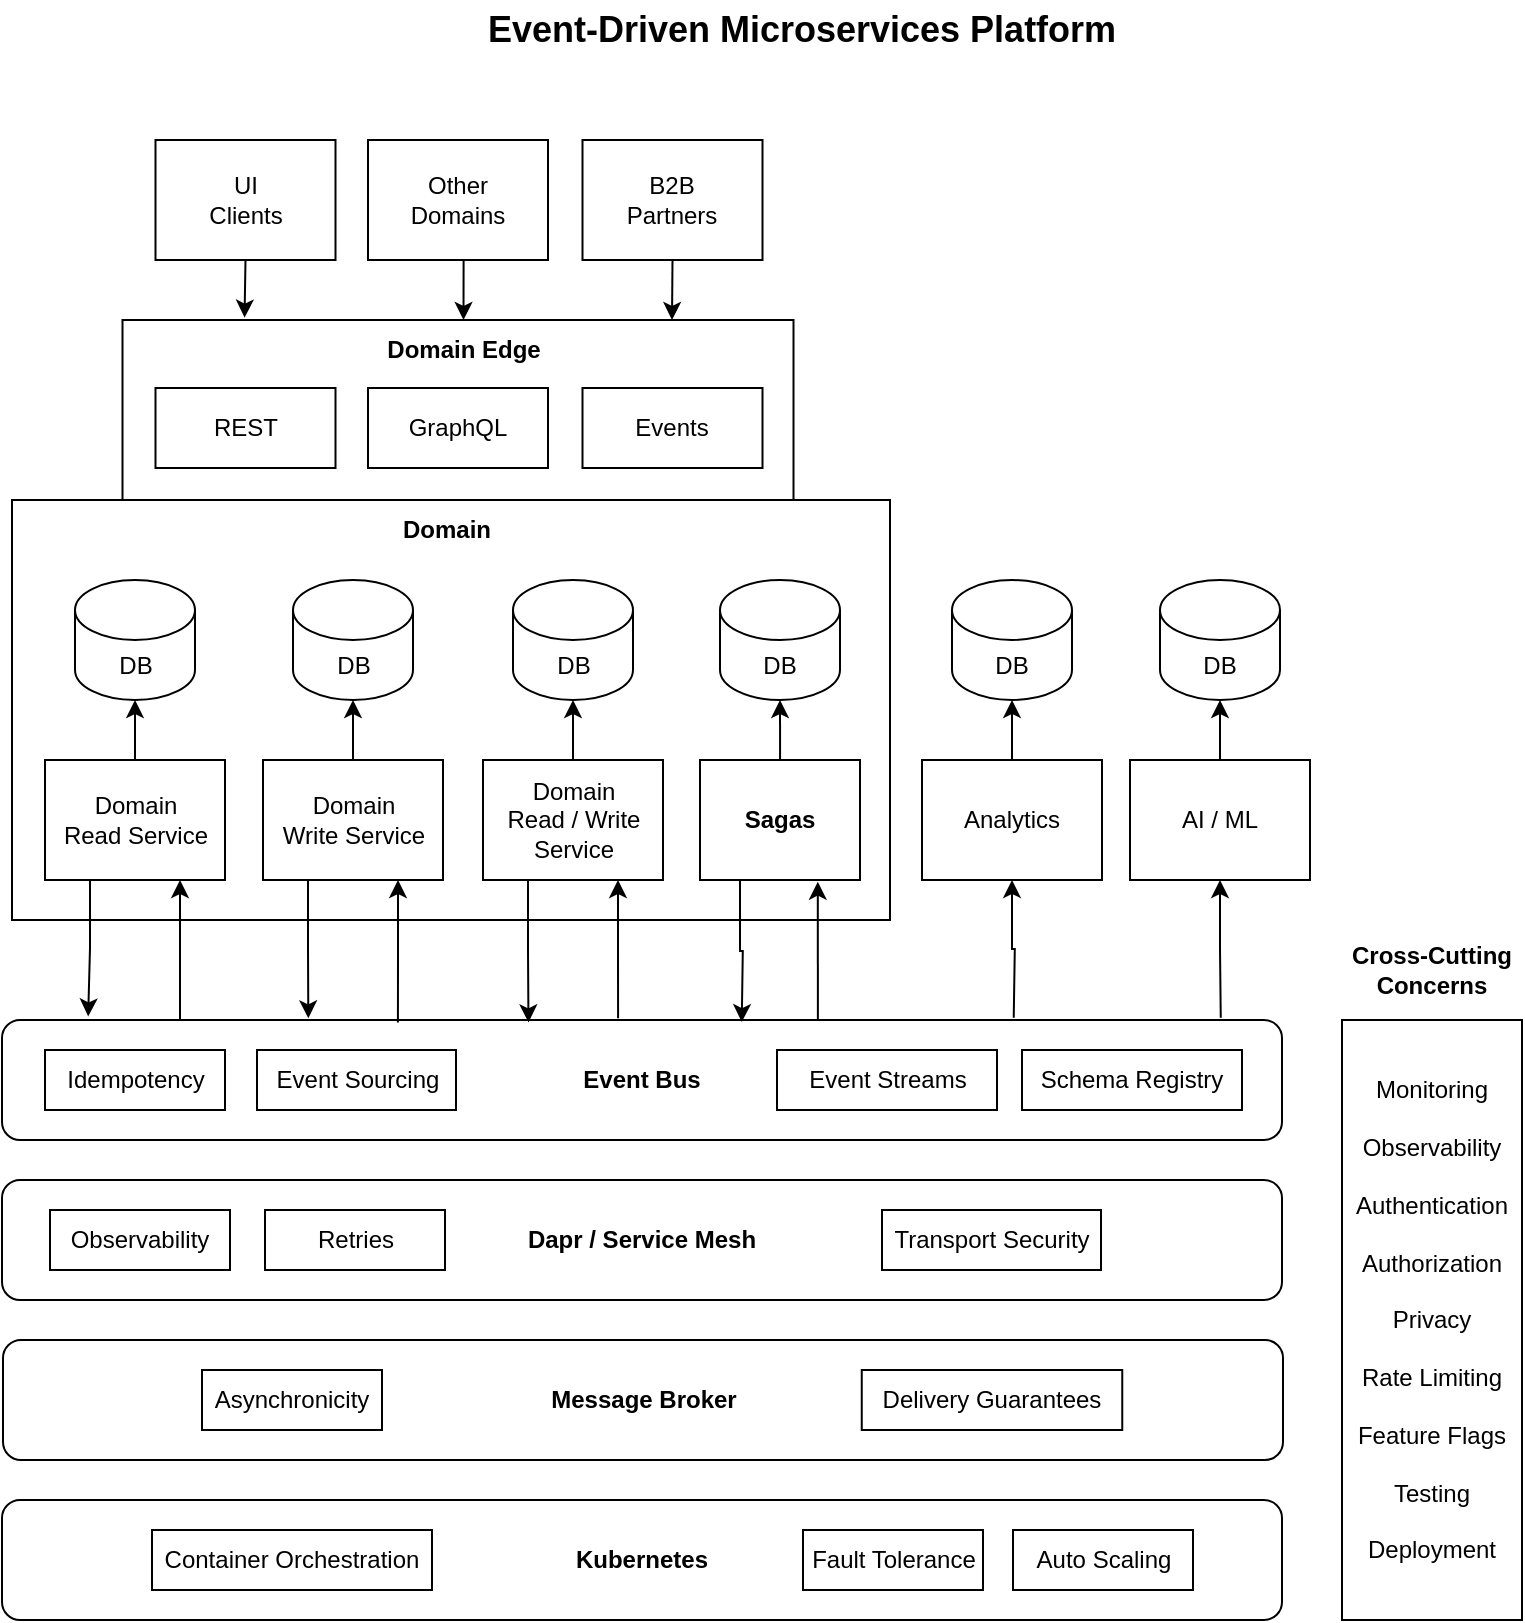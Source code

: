 <mxfile version="16.2.2" type="device"><diagram id="8Tm9pJld4QsHkPWym4Ah" name="Page-1"><mxGraphModel dx="1230" dy="672" grid="1" gridSize="10" guides="1" tooltips="1" connect="1" arrows="1" fold="1" page="1" pageScale="1" pageWidth="850" pageHeight="1100" math="0" shadow="0"><root><mxCell id="0"/><mxCell id="1" parent="0"/><mxCell id="3DYMqdZvy-PaehriQF71-39" value="" style="rounded=0;whiteSpace=wrap;html=1;fillColor=none;" parent="1" vertex="1"><mxGeometry x="65" y="300" width="439" height="210" as="geometry"/></mxCell><mxCell id="3DYMqdZvy-PaehriQF71-1" value="Event Bus" style="rounded=1;whiteSpace=wrap;html=1;fontStyle=1" parent="1" vertex="1"><mxGeometry x="60" y="560" width="640" height="60" as="geometry"/></mxCell><mxCell id="3DYMqdZvy-PaehriQF71-2" value="Message Broker" style="rounded=1;whiteSpace=wrap;html=1;fontStyle=1" parent="1" vertex="1"><mxGeometry x="60.5" y="720" width="640" height="60" as="geometry"/></mxCell><mxCell id="3DYMqdZvy-PaehriQF71-4" value="Kubernetes" style="rounded=1;whiteSpace=wrap;html=1;fontStyle=1" parent="1" vertex="1"><mxGeometry x="60" y="800" width="640" height="60" as="geometry"/></mxCell><mxCell id="3DYMqdZvy-PaehriQF71-5" value="DB" style="shape=cylinder3;whiteSpace=wrap;html=1;boundedLbl=1;backgroundOutline=1;size=15;" parent="1" vertex="1"><mxGeometry x="96.5" y="340" width="60" height="60" as="geometry"/></mxCell><mxCell id="3DYMqdZvy-PaehriQF71-17" style="edgeStyle=orthogonalEdgeStyle;rounded=0;orthogonalLoop=1;jettySize=auto;html=1;exitX=0.25;exitY=1;exitDx=0;exitDy=0;entryX=0.122;entryY=-0.03;entryDx=0;entryDy=0;entryPerimeter=0;" parent="1" source="3DYMqdZvy-PaehriQF71-6" edge="1"><mxGeometry relative="1" as="geometry"><mxPoint x="103.08" y="558.2" as="targetPoint"/></mxGeometry></mxCell><mxCell id="3DYMqdZvy-PaehriQF71-18" style="edgeStyle=orthogonalEdgeStyle;rounded=0;orthogonalLoop=1;jettySize=auto;html=1;exitX=0.75;exitY=1;exitDx=0;exitDy=0;startArrow=classic;startFill=1;endArrow=none;endFill=0;" parent="1" source="3DYMqdZvy-PaehriQF71-6" edge="1"><mxGeometry relative="1" as="geometry"><mxPoint x="149" y="560" as="targetPoint"/></mxGeometry></mxCell><mxCell id="3DYMqdZvy-PaehriQF71-34" style="edgeStyle=orthogonalEdgeStyle;rounded=0;orthogonalLoop=1;jettySize=auto;html=1;exitX=0.5;exitY=0;exitDx=0;exitDy=0;entryX=0.5;entryY=1;entryDx=0;entryDy=0;entryPerimeter=0;startArrow=none;startFill=0;endArrow=classic;endFill=1;" parent="1" source="3DYMqdZvy-PaehriQF71-6" target="3DYMqdZvy-PaehriQF71-5" edge="1"><mxGeometry relative="1" as="geometry"/></mxCell><mxCell id="3DYMqdZvy-PaehriQF71-6" value="Domain&lt;br&gt;Read Service" style="rounded=0;whiteSpace=wrap;html=1;" parent="1" vertex="1"><mxGeometry x="81.5" y="430" width="90" height="60" as="geometry"/></mxCell><mxCell id="3DYMqdZvy-PaehriQF71-7" value="DB" style="shape=cylinder3;whiteSpace=wrap;html=1;boundedLbl=1;backgroundOutline=1;size=15;" parent="1" vertex="1"><mxGeometry x="205.5" y="340" width="60" height="60" as="geometry"/></mxCell><mxCell id="3DYMqdZvy-PaehriQF71-24" style="edgeStyle=orthogonalEdgeStyle;rounded=0;orthogonalLoop=1;jettySize=auto;html=1;exitX=0.75;exitY=1;exitDx=0;exitDy=0;entryX=0.364;entryY=0.02;entryDx=0;entryDy=0;entryPerimeter=0;startArrow=classic;startFill=1;endArrow=none;endFill=0;" parent="1" source="3DYMqdZvy-PaehriQF71-8" edge="1"><mxGeometry relative="1" as="geometry"><mxPoint x="257.96" y="561.2" as="targetPoint"/></mxGeometry></mxCell><mxCell id="3DYMqdZvy-PaehriQF71-28" style="edgeStyle=orthogonalEdgeStyle;rounded=0;orthogonalLoop=1;jettySize=auto;html=1;exitX=0.25;exitY=1;exitDx=0;exitDy=0;entryX=0.294;entryY=-0.014;entryDx=0;entryDy=0;entryPerimeter=0;startArrow=none;startFill=0;endArrow=classic;endFill=1;" parent="1" source="3DYMqdZvy-PaehriQF71-8" edge="1"><mxGeometry relative="1" as="geometry"><mxPoint x="213.16" y="559.16" as="targetPoint"/></mxGeometry></mxCell><mxCell id="3DYMqdZvy-PaehriQF71-35" style="edgeStyle=orthogonalEdgeStyle;rounded=0;orthogonalLoop=1;jettySize=auto;html=1;entryX=0.5;entryY=1;entryDx=0;entryDy=0;entryPerimeter=0;startArrow=none;startFill=0;endArrow=classic;endFill=1;" parent="1" source="3DYMqdZvy-PaehriQF71-8" target="3DYMqdZvy-PaehriQF71-7" edge="1"><mxGeometry relative="1" as="geometry"/></mxCell><mxCell id="3DYMqdZvy-PaehriQF71-8" value="Domain&lt;br&gt;Write Service" style="rounded=0;whiteSpace=wrap;html=1;" parent="1" vertex="1"><mxGeometry x="190.5" y="430" width="90" height="60" as="geometry"/></mxCell><mxCell id="3DYMqdZvy-PaehriQF71-9" value="DB" style="shape=cylinder3;whiteSpace=wrap;html=1;boundedLbl=1;backgroundOutline=1;size=15;" parent="1" vertex="1"><mxGeometry x="315.5" y="340" width="60" height="60" as="geometry"/></mxCell><mxCell id="3DYMqdZvy-PaehriQF71-25" style="edgeStyle=orthogonalEdgeStyle;rounded=0;orthogonalLoop=1;jettySize=auto;html=1;exitX=0.75;exitY=1;exitDx=0;exitDy=0;entryX=0.536;entryY=-0.014;entryDx=0;entryDy=0;entryPerimeter=0;startArrow=classic;startFill=1;endArrow=none;endFill=0;" parent="1" source="3DYMqdZvy-PaehriQF71-10" edge="1"><mxGeometry relative="1" as="geometry"><mxPoint x="368.04" y="559.16" as="targetPoint"/></mxGeometry></mxCell><mxCell id="3DYMqdZvy-PaehriQF71-29" style="edgeStyle=orthogonalEdgeStyle;rounded=0;orthogonalLoop=1;jettySize=auto;html=1;exitX=0.25;exitY=1;exitDx=0;exitDy=0;entryX=0.466;entryY=0.02;entryDx=0;entryDy=0;entryPerimeter=0;startArrow=none;startFill=0;endArrow=classic;endFill=1;" parent="1" source="3DYMqdZvy-PaehriQF71-10" edge="1"><mxGeometry relative="1" as="geometry"><mxPoint x="323.24" y="561.2" as="targetPoint"/></mxGeometry></mxCell><mxCell id="3DYMqdZvy-PaehriQF71-36" style="edgeStyle=orthogonalEdgeStyle;rounded=0;orthogonalLoop=1;jettySize=auto;html=1;entryX=0.5;entryY=1;entryDx=0;entryDy=0;entryPerimeter=0;startArrow=none;startFill=0;endArrow=classic;endFill=1;" parent="1" source="3DYMqdZvy-PaehriQF71-10" target="3DYMqdZvy-PaehriQF71-9" edge="1"><mxGeometry relative="1" as="geometry"/></mxCell><mxCell id="3DYMqdZvy-PaehriQF71-10" value="Domain&lt;br&gt;Read / Write Service" style="rounded=0;whiteSpace=wrap;html=1;" parent="1" vertex="1"><mxGeometry x="300.5" y="430" width="90" height="60" as="geometry"/></mxCell><mxCell id="3DYMqdZvy-PaehriQF71-13" value="DB" style="shape=cylinder3;whiteSpace=wrap;html=1;boundedLbl=1;backgroundOutline=1;size=15;" parent="1" vertex="1"><mxGeometry x="535" y="340" width="60" height="60" as="geometry"/></mxCell><mxCell id="3DYMqdZvy-PaehriQF71-26" style="edgeStyle=orthogonalEdgeStyle;rounded=0;orthogonalLoop=1;jettySize=auto;html=1;exitX=0.5;exitY=1;exitDx=0;exitDy=0;startArrow=classic;startFill=1;endArrow=none;endFill=0;entryX=0.674;entryY=-0.018;entryDx=0;entryDy=0;entryPerimeter=0;" parent="1" source="3DYMqdZvy-PaehriQF71-14" edge="1"><mxGeometry relative="1" as="geometry"><mxPoint x="565.86" y="558.92" as="targetPoint"/></mxGeometry></mxCell><mxCell id="3DYMqdZvy-PaehriQF71-37" style="edgeStyle=orthogonalEdgeStyle;rounded=0;orthogonalLoop=1;jettySize=auto;html=1;entryX=0.5;entryY=1;entryDx=0;entryDy=0;entryPerimeter=0;startArrow=none;startFill=0;endArrow=classic;endFill=1;" parent="1" source="3DYMqdZvy-PaehriQF71-14" target="3DYMqdZvy-PaehriQF71-13" edge="1"><mxGeometry relative="1" as="geometry"/></mxCell><mxCell id="3DYMqdZvy-PaehriQF71-14" value="Analytics" style="rounded=0;whiteSpace=wrap;html=1;" parent="1" vertex="1"><mxGeometry x="520" y="430" width="90" height="60" as="geometry"/></mxCell><mxCell id="3DYMqdZvy-PaehriQF71-15" value="DB" style="shape=cylinder3;whiteSpace=wrap;html=1;boundedLbl=1;backgroundOutline=1;size=15;" parent="1" vertex="1"><mxGeometry x="639" y="340" width="60" height="60" as="geometry"/></mxCell><mxCell id="3DYMqdZvy-PaehriQF71-27" style="edgeStyle=orthogonalEdgeStyle;rounded=0;orthogonalLoop=1;jettySize=auto;html=1;exitX=0.5;exitY=1;exitDx=0;exitDy=0;entryX=0.842;entryY=-0.018;entryDx=0;entryDy=0;entryPerimeter=0;startArrow=classic;startFill=1;endArrow=none;endFill=0;" parent="1" source="3DYMqdZvy-PaehriQF71-16" edge="1"><mxGeometry relative="1" as="geometry"><mxPoint x="669.38" y="558.92" as="targetPoint"/></mxGeometry></mxCell><mxCell id="3DYMqdZvy-PaehriQF71-38" style="edgeStyle=orthogonalEdgeStyle;rounded=0;orthogonalLoop=1;jettySize=auto;html=1;entryX=0.5;entryY=1;entryDx=0;entryDy=0;entryPerimeter=0;startArrow=none;startFill=0;endArrow=classic;endFill=1;" parent="1" source="3DYMqdZvy-PaehriQF71-16" target="3DYMqdZvy-PaehriQF71-15" edge="1"><mxGeometry relative="1" as="geometry"/></mxCell><mxCell id="3DYMqdZvy-PaehriQF71-16" value="AI / ML" style="rounded=0;whiteSpace=wrap;html=1;" parent="1" vertex="1"><mxGeometry x="624" y="430" width="90" height="60" as="geometry"/></mxCell><mxCell id="3DYMqdZvy-PaehriQF71-40" value="&lt;b&gt;Domain&lt;/b&gt;" style="text;html=1;strokeColor=none;fillColor=none;align=center;verticalAlign=middle;whiteSpace=wrap;rounded=0;" parent="1" vertex="1"><mxGeometry x="65" y="300" width="435" height="30" as="geometry"/></mxCell><mxCell id="3DYMqdZvy-PaehriQF71-41" value="" style="rounded=0;whiteSpace=wrap;html=1;fillColor=none;" parent="1" vertex="1"><mxGeometry x="120.25" y="210" width="335.5" height="90" as="geometry"/></mxCell><mxCell id="3DYMqdZvy-PaehriQF71-42" value="&lt;b&gt;Domain Edge&lt;/b&gt;" style="text;html=1;strokeColor=none;fillColor=none;align=center;verticalAlign=middle;whiteSpace=wrap;rounded=0;" parent="1" vertex="1"><mxGeometry x="120.75" y="210" width="340" height="30" as="geometry"/></mxCell><mxCell id="3DYMqdZvy-PaehriQF71-43" value="REST" style="rounded=0;whiteSpace=wrap;html=1;" parent="1" vertex="1"><mxGeometry x="136.75" y="244" width="90" height="40" as="geometry"/></mxCell><mxCell id="3DYMqdZvy-PaehriQF71-44" value="GraphQL" style="rounded=0;whiteSpace=wrap;html=1;" parent="1" vertex="1"><mxGeometry x="243" y="244" width="90" height="40" as="geometry"/></mxCell><mxCell id="3DYMqdZvy-PaehriQF71-45" value="Events" style="rounded=0;whiteSpace=wrap;html=1;" parent="1" vertex="1"><mxGeometry x="350.25" y="244" width="90" height="40" as="geometry"/></mxCell><mxCell id="3DYMqdZvy-PaehriQF71-49" style="edgeStyle=orthogonalEdgeStyle;rounded=0;orthogonalLoop=1;jettySize=auto;html=1;exitX=0.5;exitY=1;exitDx=0;exitDy=0;entryX=0.178;entryY=-0.039;entryDx=0;entryDy=0;entryPerimeter=0;startArrow=none;startFill=0;endArrow=classic;endFill=1;" parent="1" source="3DYMqdZvy-PaehriQF71-46" target="3DYMqdZvy-PaehriQF71-42" edge="1"><mxGeometry relative="1" as="geometry"/></mxCell><mxCell id="3DYMqdZvy-PaehriQF71-46" value="UI&lt;br&gt;Clients" style="rounded=0;whiteSpace=wrap;html=1;" parent="1" vertex="1"><mxGeometry x="136.75" y="120" width="90" height="60" as="geometry"/></mxCell><mxCell id="3DYMqdZvy-PaehriQF71-50" style="edgeStyle=orthogonalEdgeStyle;rounded=0;orthogonalLoop=1;jettySize=auto;html=1;exitX=0.5;exitY=1;exitDx=0;exitDy=0;entryX=0.5;entryY=0;entryDx=0;entryDy=0;startArrow=none;startFill=0;endArrow=classic;endFill=1;" parent="1" source="3DYMqdZvy-PaehriQF71-47" target="3DYMqdZvy-PaehriQF71-42" edge="1"><mxGeometry relative="1" as="geometry"/></mxCell><mxCell id="3DYMqdZvy-PaehriQF71-47" value="Other&lt;br&gt;Domains" style="rounded=0;whiteSpace=wrap;html=1;" parent="1" vertex="1"><mxGeometry x="243" y="120" width="90" height="60" as="geometry"/></mxCell><mxCell id="3DYMqdZvy-PaehriQF71-51" style="edgeStyle=orthogonalEdgeStyle;rounded=0;orthogonalLoop=1;jettySize=auto;html=1;exitX=0.5;exitY=1;exitDx=0;exitDy=0;startArrow=none;startFill=0;endArrow=classic;endFill=1;" parent="1" source="3DYMqdZvy-PaehriQF71-48" edge="1"><mxGeometry relative="1" as="geometry"><mxPoint x="395" y="210" as="targetPoint"/></mxGeometry></mxCell><mxCell id="3DYMqdZvy-PaehriQF71-48" value="B2B&lt;br&gt;Partners" style="rounded=0;whiteSpace=wrap;html=1;" parent="1" vertex="1"><mxGeometry x="350.25" y="120" width="90" height="60" as="geometry"/></mxCell><mxCell id="3DYMqdZvy-PaehriQF71-53" value="Monitoring&lt;br&gt;&lt;br&gt;Observability&lt;br&gt;&lt;br&gt;Authentication&lt;br&gt;&lt;br&gt;Authorization&lt;br&gt;&lt;br&gt;Privacy&lt;br&gt;&lt;br&gt;Rate Limiting&lt;br&gt;&lt;br&gt;Feature Flags&lt;br&gt;&lt;br&gt;Testing&lt;br&gt;&lt;br&gt;Deployment" style="rounded=0;whiteSpace=wrap;html=1;" parent="1" vertex="1"><mxGeometry x="730" y="560" width="90" height="300" as="geometry"/></mxCell><mxCell id="3DYMqdZvy-PaehriQF71-54" value="&lt;b&gt;Cross-Cutting&lt;br&gt;Concerns&lt;br&gt;&lt;/b&gt;" style="text;html=1;strokeColor=none;fillColor=none;align=center;verticalAlign=middle;whiteSpace=wrap;rounded=0;" parent="1" vertex="1"><mxGeometry x="730" y="520" width="90" height="30" as="geometry"/></mxCell><mxCell id="3DYMqdZvy-PaehriQF71-55" value="&lt;b style=&quot;font-size: 18px&quot;&gt;Event-Driven Microservices Platform&lt;/b&gt;" style="text;html=1;strokeColor=none;fillColor=none;align=center;verticalAlign=middle;whiteSpace=wrap;rounded=0;fontSize=18;" parent="1" vertex="1"><mxGeometry x="100" y="50" width="720" height="30" as="geometry"/></mxCell><mxCell id="3DYMqdZvy-PaehriQF71-56" value="Dapr / Service Mesh" style="rounded=1;whiteSpace=wrap;html=1;fontStyle=1" parent="1" vertex="1"><mxGeometry x="60" y="640" width="640" height="60" as="geometry"/></mxCell><mxCell id="_tjunXKzxj2SklGzfhaz-1" value="Idempotency" style="rounded=0;whiteSpace=wrap;html=1;" parent="1" vertex="1"><mxGeometry x="81.5" y="575" width="90" height="30" as="geometry"/></mxCell><mxCell id="_tjunXKzxj2SklGzfhaz-2" value="Schema Registry" style="rounded=0;whiteSpace=wrap;html=1;" parent="1" vertex="1"><mxGeometry x="570" y="575" width="110" height="30" as="geometry"/></mxCell><mxCell id="_tjunXKzxj2SklGzfhaz-3" value="Observability" style="rounded=0;whiteSpace=wrap;html=1;" parent="1" vertex="1"><mxGeometry x="84" y="655" width="90" height="30" as="geometry"/></mxCell><mxCell id="_tjunXKzxj2SklGzfhaz-4" value="Retries" style="rounded=0;whiteSpace=wrap;html=1;" parent="1" vertex="1"><mxGeometry x="191.5" y="655" width="90" height="30" as="geometry"/></mxCell><mxCell id="_tjunXKzxj2SklGzfhaz-5" value="Transport Security" style="rounded=0;whiteSpace=wrap;html=1;" parent="1" vertex="1"><mxGeometry x="500" y="655" width="109.5" height="30" as="geometry"/></mxCell><mxCell id="_tjunXKzxj2SklGzfhaz-6" value="Asynchronicity" style="rounded=0;whiteSpace=wrap;html=1;" parent="1" vertex="1"><mxGeometry x="160" y="735" width="90" height="30" as="geometry"/></mxCell><mxCell id="_tjunXKzxj2SklGzfhaz-7" value="Delivery Guarantees" style="rounded=0;whiteSpace=wrap;html=1;" parent="1" vertex="1"><mxGeometry x="489.88" y="735" width="130.25" height="30" as="geometry"/></mxCell><mxCell id="_tjunXKzxj2SklGzfhaz-8" value="Container Orchestration" style="rounded=0;whiteSpace=wrap;html=1;" parent="1" vertex="1"><mxGeometry x="135" y="815" width="140" height="30" as="geometry"/></mxCell><mxCell id="_tjunXKzxj2SklGzfhaz-9" value="Fault Tolerance" style="rounded=0;whiteSpace=wrap;html=1;" parent="1" vertex="1"><mxGeometry x="460.5" y="815" width="90" height="30" as="geometry"/></mxCell><mxCell id="_tjunXKzxj2SklGzfhaz-10" value="Auto Scaling" style="rounded=0;whiteSpace=wrap;html=1;" parent="1" vertex="1"><mxGeometry x="565.5" y="815" width="90" height="30" as="geometry"/></mxCell><mxCell id="ORRikMzxhnToE23g-Le1-7" style="edgeStyle=orthogonalEdgeStyle;rounded=0;orthogonalLoop=1;jettySize=auto;html=1;exitX=0.25;exitY=1;exitDx=0;exitDy=0;entryX=0.642;entryY=0.017;entryDx=0;entryDy=0;entryPerimeter=0;startArrow=none;startFill=0;endArrow=classic;endFill=1;" edge="1" parent="1" source="ORRikMzxhnToE23g-Le1-1"><mxGeometry relative="1" as="geometry"><mxPoint x="429.88" y="561.02" as="targetPoint"/></mxGeometry></mxCell><mxCell id="ORRikMzxhnToE23g-Le1-1" value="Sagas" style="rounded=0;whiteSpace=wrap;html=1;fontStyle=1" vertex="1" parent="1"><mxGeometry x="409" y="430" width="80" height="60" as="geometry"/></mxCell><mxCell id="ORRikMzxhnToE23g-Le1-8" style="edgeStyle=orthogonalEdgeStyle;rounded=0;orthogonalLoop=1;jettySize=auto;html=1;exitX=0.75;exitY=1;exitDx=0;exitDy=0;entryX=0.536;entryY=-0.014;entryDx=0;entryDy=0;entryPerimeter=0;startArrow=classic;startFill=1;endArrow=none;endFill=0;" edge="1" parent="1"><mxGeometry relative="1" as="geometry"><mxPoint x="467.9" y="490.84" as="sourcePoint"/><mxPoint x="467.94" y="560.0" as="targetPoint"/></mxGeometry></mxCell><mxCell id="ORRikMzxhnToE23g-Le1-9" value="DB" style="shape=cylinder3;whiteSpace=wrap;html=1;boundedLbl=1;backgroundOutline=1;size=15;" vertex="1" parent="1"><mxGeometry x="419" y="340" width="60" height="60" as="geometry"/></mxCell><mxCell id="ORRikMzxhnToE23g-Le1-10" style="edgeStyle=orthogonalEdgeStyle;rounded=0;orthogonalLoop=1;jettySize=auto;html=1;entryX=0.5;entryY=1;entryDx=0;entryDy=0;entryPerimeter=0;startArrow=none;startFill=0;endArrow=classic;endFill=1;" edge="1" parent="1" target="ORRikMzxhnToE23g-Le1-9"><mxGeometry relative="1" as="geometry"><mxPoint x="449.038" y="430" as="sourcePoint"/></mxGeometry></mxCell><mxCell id="ORRikMzxhnToE23g-Le1-11" value="Event Sourcing" style="rounded=0;whiteSpace=wrap;html=1;" vertex="1" parent="1"><mxGeometry x="187.5" y="575" width="99.5" height="30" as="geometry"/></mxCell><mxCell id="ORRikMzxhnToE23g-Le1-12" value="Event Streams" style="rounded=0;whiteSpace=wrap;html=1;" vertex="1" parent="1"><mxGeometry x="447.5" y="575" width="110" height="30" as="geometry"/></mxCell></root></mxGraphModel></diagram></mxfile>